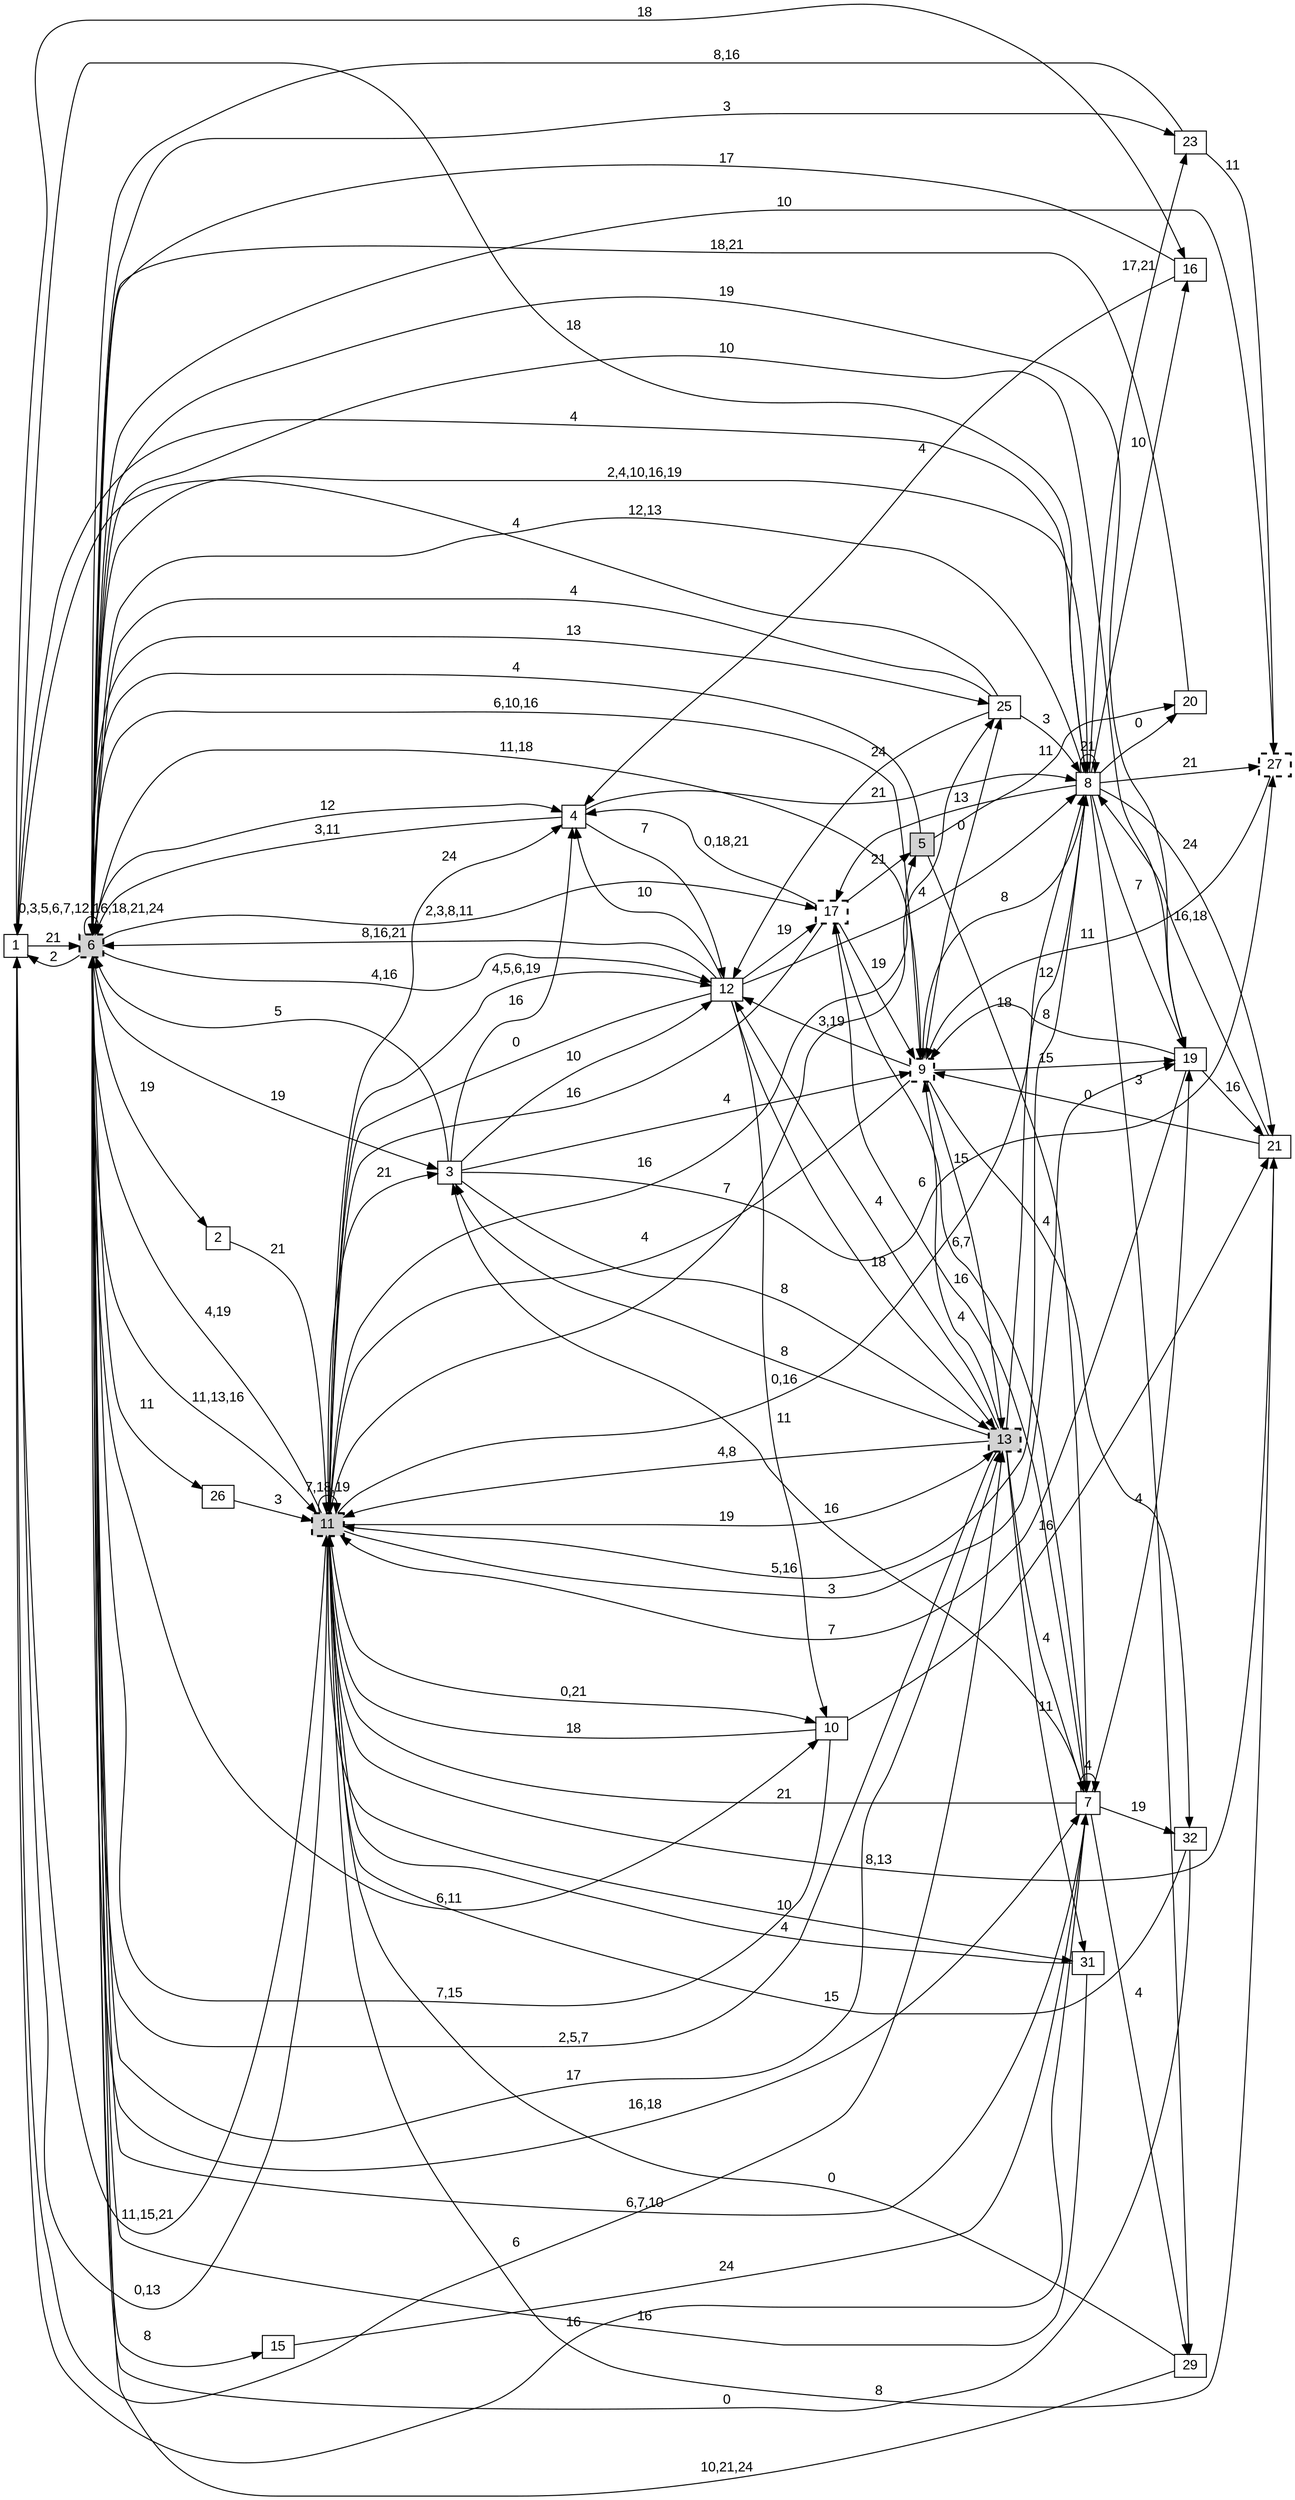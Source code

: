 digraph "NDFA" {
  rankdir=LR
  node [shape=box width=0.1 height=0.1 fontname=Arial]
  edge [fontname=Arial]
/* Estados */
 s1 [label="1" ] /* I:0 F:0 D:0 */
 s2 [label="2" ] /* I:0 F:0 D:0 */
 s3 [label="3" ] /* I:0 F:0 D:0 */
 s4 [label="4" ] /* I:0 F:0 D:0 */
 s5 [label="5" style="filled"] /* I:1 F:0 D:0 */
 s6 [label="6" style="filled,bold,dashed"] /* I:1 F:1 D:0 */
 s7 [label="7" ] /* I:0 F:0 D:0 */
 s8 [label="8" ] /* I:0 F:0 D:0 */
 s9 [label="9" style="bold,dashed"] /* I:0 F:1 D:0 */
 s10 [label="10" ] /* I:0 F:0 D:0 */
 s11 [label="11" style="filled,bold,dashed"] /* I:1 F:1 D:0 */
 s12 [label="12" ] /* I:0 F:0 D:0 */
 s13 [label="13" style="filled,bold,dashed"] /* I:1 F:1 D:0 */
 s15 [label="15" ] /* I:0 F:0 D:0 */
 s16 [label="16" ] /* I:0 F:0 D:0 */
 s17 [label="17" style="bold,dashed"] /* I:0 F:1 D:0 */
 s19 [label="19" ] /* I:0 F:0 D:0 */
 s20 [label="20" ] /* I:0 F:0 D:0 */
 s21 [label="21" ] /* I:0 F:0 D:0 */
 s23 [label="23" ] /* I:0 F:0 D:0 */
 s25 [label="25" ] /* I:0 F:0 D:0 */
 s26 [label="26" ] /* I:0 F:0 D:0 */
 s27 [label="27" style="bold,dashed"] /* I:0 F:1 D:0 */
 s29 [label="29" ] /* I:0 F:0 D:0 */
 s31 [label="31" ] /* I:0 F:0 D:0 */
 s32 [label="32" ] /* I:0 F:0 D:0 */
/* Transiciones */
  s1 -> s6 [label="21"]
  s1 -> s8 [label="4"]
  s1 -> s11 [label="11,15,21"]
  s1 -> s13 [label="6"]
  s1 -> s16 [label="18"]
  s2 -> s11 [label="21"]
  s3 -> s4 [label="16"]
  s3 -> s6 [label="5"]
  s3 -> s9 [label="4"]
  s3 -> s12 [label="10"]
  s3 -> s13 [label="8"]
  s3 -> s27 [label="6"]
  s4 -> s6 [label="3,11"]
  s4 -> s8 [label="21"]
  s4 -> s12 [label="7"]
  s5 -> s6 [label="4"]
  s5 -> s7 [label="18"]
  s5 -> s20 [label="11"]
  s6 -> s1 [label="2"]
  s6 -> s2 [label="19"]
  s6 -> s3 [label="19"]
  s6 -> s4 [label="12"]
  s6 -> s6 [label="0,3,5,6,7,12,16,18,21,24"]
  s6 -> s7 [label="16,18"]
  s6 -> s8 [label="2,4,10,16,19"]
  s6 -> s9 [label="6,10,16"]
  s6 -> s10 [label="6,11"]
  s6 -> s11 [label="11,13,16"]
  s6 -> s12 [label="4,16"]
  s6 -> s13 [label="17"]
  s6 -> s15 [label="8"]
  s6 -> s17 [label="2,3,8,11"]
  s6 -> s19 [label="10"]
  s6 -> s23 [label="3"]
  s6 -> s25 [label="13"]
  s6 -> s26 [label="11"]
  s7 -> s1 [label="16"]
  s7 -> s3 [label="16"]
  s7 -> s6 [label="6,7,10"]
  s7 -> s7 [label="4"]
  s7 -> s11 [label="21"]
  s7 -> s17 [label="16"]
  s7 -> s19 [label="4"]
  s7 -> s29 [label="4"]
  s7 -> s32 [label="19"]
  s8 -> s1 [label="18"]
  s8 -> s6 [label="12,13"]
  s8 -> s8 [label="21"]
  s8 -> s9 [label="8"]
  s8 -> s11 [label="5,16"]
  s8 -> s16 [label="10"]
  s8 -> s17 [label="13"]
  s8 -> s19 [label="7"]
  s8 -> s20 [label="0"]
  s8 -> s21 [label="24"]
  s8 -> s23 [label="17,21"]
  s8 -> s27 [label="21"]
  s8 -> s29 [label="3"]
  s9 -> s6 [label="11,18"]
  s9 -> s11 [label="4"]
  s9 -> s12 [label="3,19"]
  s9 -> s13 [label="15"]
  s9 -> s19 [label="15"]
  s9 -> s25 [label="0"]
  s9 -> s32 [label="4"]
  s10 -> s6 [label="7,15"]
  s10 -> s11 [label="18"]
  s10 -> s21 [label="16"]
  s11 -> s1 [label="0,13"]
  s11 -> s3 [label="21"]
  s11 -> s4 [label="24"]
  s11 -> s5 [label="16"]
  s11 -> s6 [label="4,19"]
  s11 -> s8 [label="0,16"]
  s11 -> s10 [label="0,21"]
  s11 -> s11 [label="7,18,19"]
  s11 -> s12 [label="4,5,6,19"]
  s11 -> s13 [label="19"]
  s11 -> s19 [label="3"]
  s11 -> s21 [label="8,13"]
  s11 -> s25 [label="7"]
  s11 -> s31 [label="10"]
  s12 -> s4 [label="10"]
  s12 -> s6 [label="8,16,21"]
  s12 -> s8 [label="4"]
  s12 -> s10 [label="11"]
  s12 -> s11 [label="0"]
  s12 -> s13 [label="18"]
  s12 -> s17 [label="19"]
  s13 -> s3 [label="8"]
  s13 -> s6 [label="2,5,7"]
  s13 -> s7 [label="4"]
  s13 -> s8 [label="12"]
  s13 -> s9 [label="4"]
  s13 -> s11 [label="4,8"]
  s13 -> s12 [label="4"]
  s13 -> s31 [label="11"]
  s15 -> s7 [label="24"]
  s16 -> s4 [label="4"]
  s16 -> s6 [label="17"]
  s17 -> s4 [label="0,18,21"]
  s17 -> s5 [label="21"]
  s17 -> s7 [label="6,7"]
  s17 -> s9 [label="19"]
  s17 -> s11 [label="16"]
  s19 -> s6 [label="19"]
  s19 -> s9 [label="8"]
  s19 -> s11 [label="7"]
  s19 -> s21 [label="16"]
  s20 -> s6 [label="18,21"]
  s21 -> s8 [label="16,18"]
  s21 -> s9 [label="0"]
  s21 -> s11 [label="8"]
  s23 -> s6 [label="8,16"]
  s23 -> s27 [label="11"]
  s25 -> s1 [label="4"]
  s25 -> s6 [label="4"]
  s25 -> s8 [label="3"]
  s25 -> s12 [label="24"]
  s26 -> s11 [label="3"]
  s27 -> s6 [label="10"]
  s27 -> s9 [label="11"]
  s29 -> s6 [label="10,21,24"]
  s29 -> s11 [label="0"]
  s31 -> s6 [label="16"]
  s31 -> s11 [label="4"]
  s32 -> s6 [label="0"]
  s32 -> s11 [label="15"]
}
